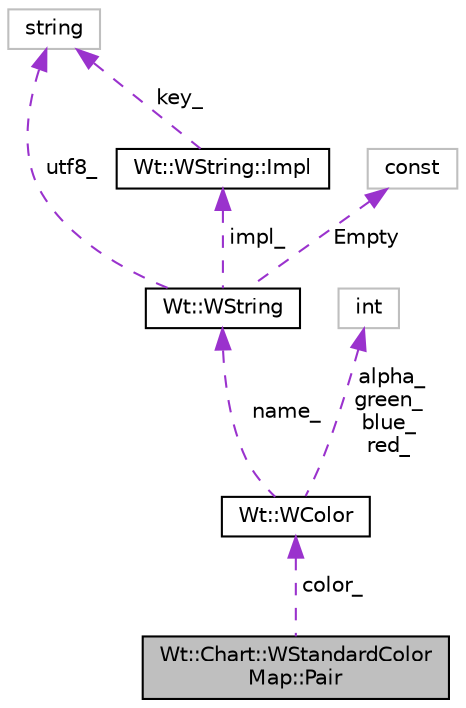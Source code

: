 digraph "Wt::Chart::WStandardColorMap::Pair"
{
 // LATEX_PDF_SIZE
  edge [fontname="Helvetica",fontsize="10",labelfontname="Helvetica",labelfontsize="10"];
  node [fontname="Helvetica",fontsize="10",shape=record];
  Node1 [label="Wt::Chart::WStandardColor\lMap::Pair",height=0.2,width=0.4,color="black", fillcolor="grey75", style="filled", fontcolor="black",tooltip="Contains a pair of a numerical value and a WColor."];
  Node2 -> Node1 [dir="back",color="darkorchid3",fontsize="10",style="dashed",label=" color_" ];
  Node2 [label="Wt::WColor",height=0.2,width=0.4,color="black", fillcolor="white", style="filled",URL="$classWt_1_1WColor.html",tooltip="A value class that defines a color."];
  Node3 -> Node2 [dir="back",color="darkorchid3",fontsize="10",style="dashed",label=" name_" ];
  Node3 [label="Wt::WString",height=0.2,width=0.4,color="black", fillcolor="white", style="filled",URL="$classWt_1_1WString.html",tooltip="A value class which describes a locale-aware unicode string."];
  Node4 -> Node3 [dir="back",color="darkorchid3",fontsize="10",style="dashed",label=" impl_" ];
  Node4 [label="Wt::WString::Impl",height=0.2,width=0.4,color="black", fillcolor="white", style="filled",URL="$structWt_1_1WString_1_1Impl.html",tooltip=" "];
  Node5 -> Node4 [dir="back",color="darkorchid3",fontsize="10",style="dashed",label=" key_" ];
  Node5 [label="string",height=0.2,width=0.4,color="grey75", fillcolor="white", style="filled",tooltip=" "];
  Node5 -> Node3 [dir="back",color="darkorchid3",fontsize="10",style="dashed",label=" utf8_" ];
  Node6 -> Node3 [dir="back",color="darkorchid3",fontsize="10",style="dashed",label=" Empty" ];
  Node6 [label="const",height=0.2,width=0.4,color="grey75", fillcolor="white", style="filled",tooltip=" "];
  Node7 -> Node2 [dir="back",color="darkorchid3",fontsize="10",style="dashed",label=" alpha_\ngreen_\nblue_\nred_" ];
  Node7 [label="int",height=0.2,width=0.4,color="grey75", fillcolor="white", style="filled",tooltip=" "];
}
